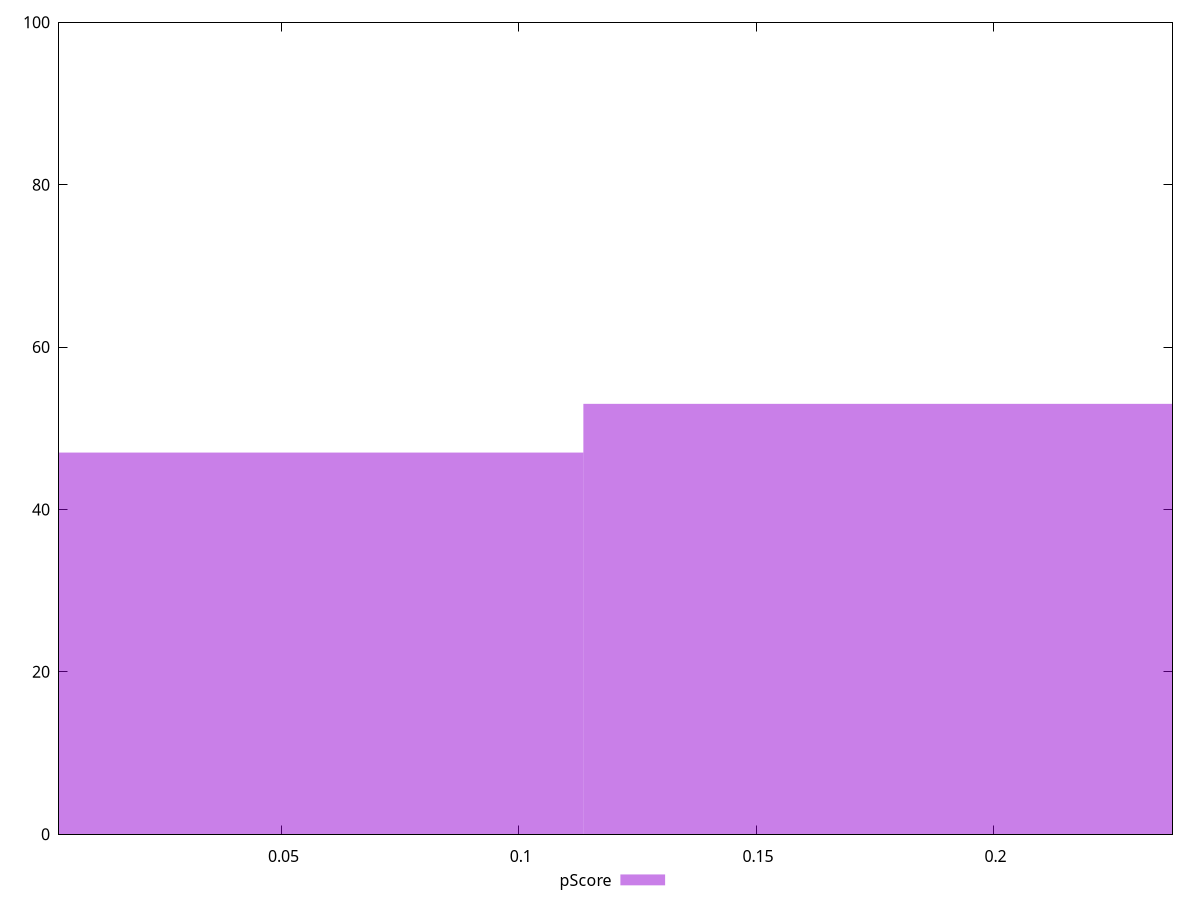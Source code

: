 reset

$pScore <<EOF
0 47
0.22719730627539894 53
EOF

set key outside below
set boxwidth 0.22719730627539894
set xrange [0.003113146976724157:0.2377319269603771]
set yrange [0:100]
set trange [0:100]
set style fill transparent solid 0.5 noborder
set terminal svg size 640, 490 enhanced background rgb 'white'
set output "report_00018_2021-02-10T15-25-16.877Z/cumulative-layout-shift/samples/pages+cached+noadtech+nomedia/pScore/histogram.svg"

plot $pScore title "pScore" with boxes

reset

